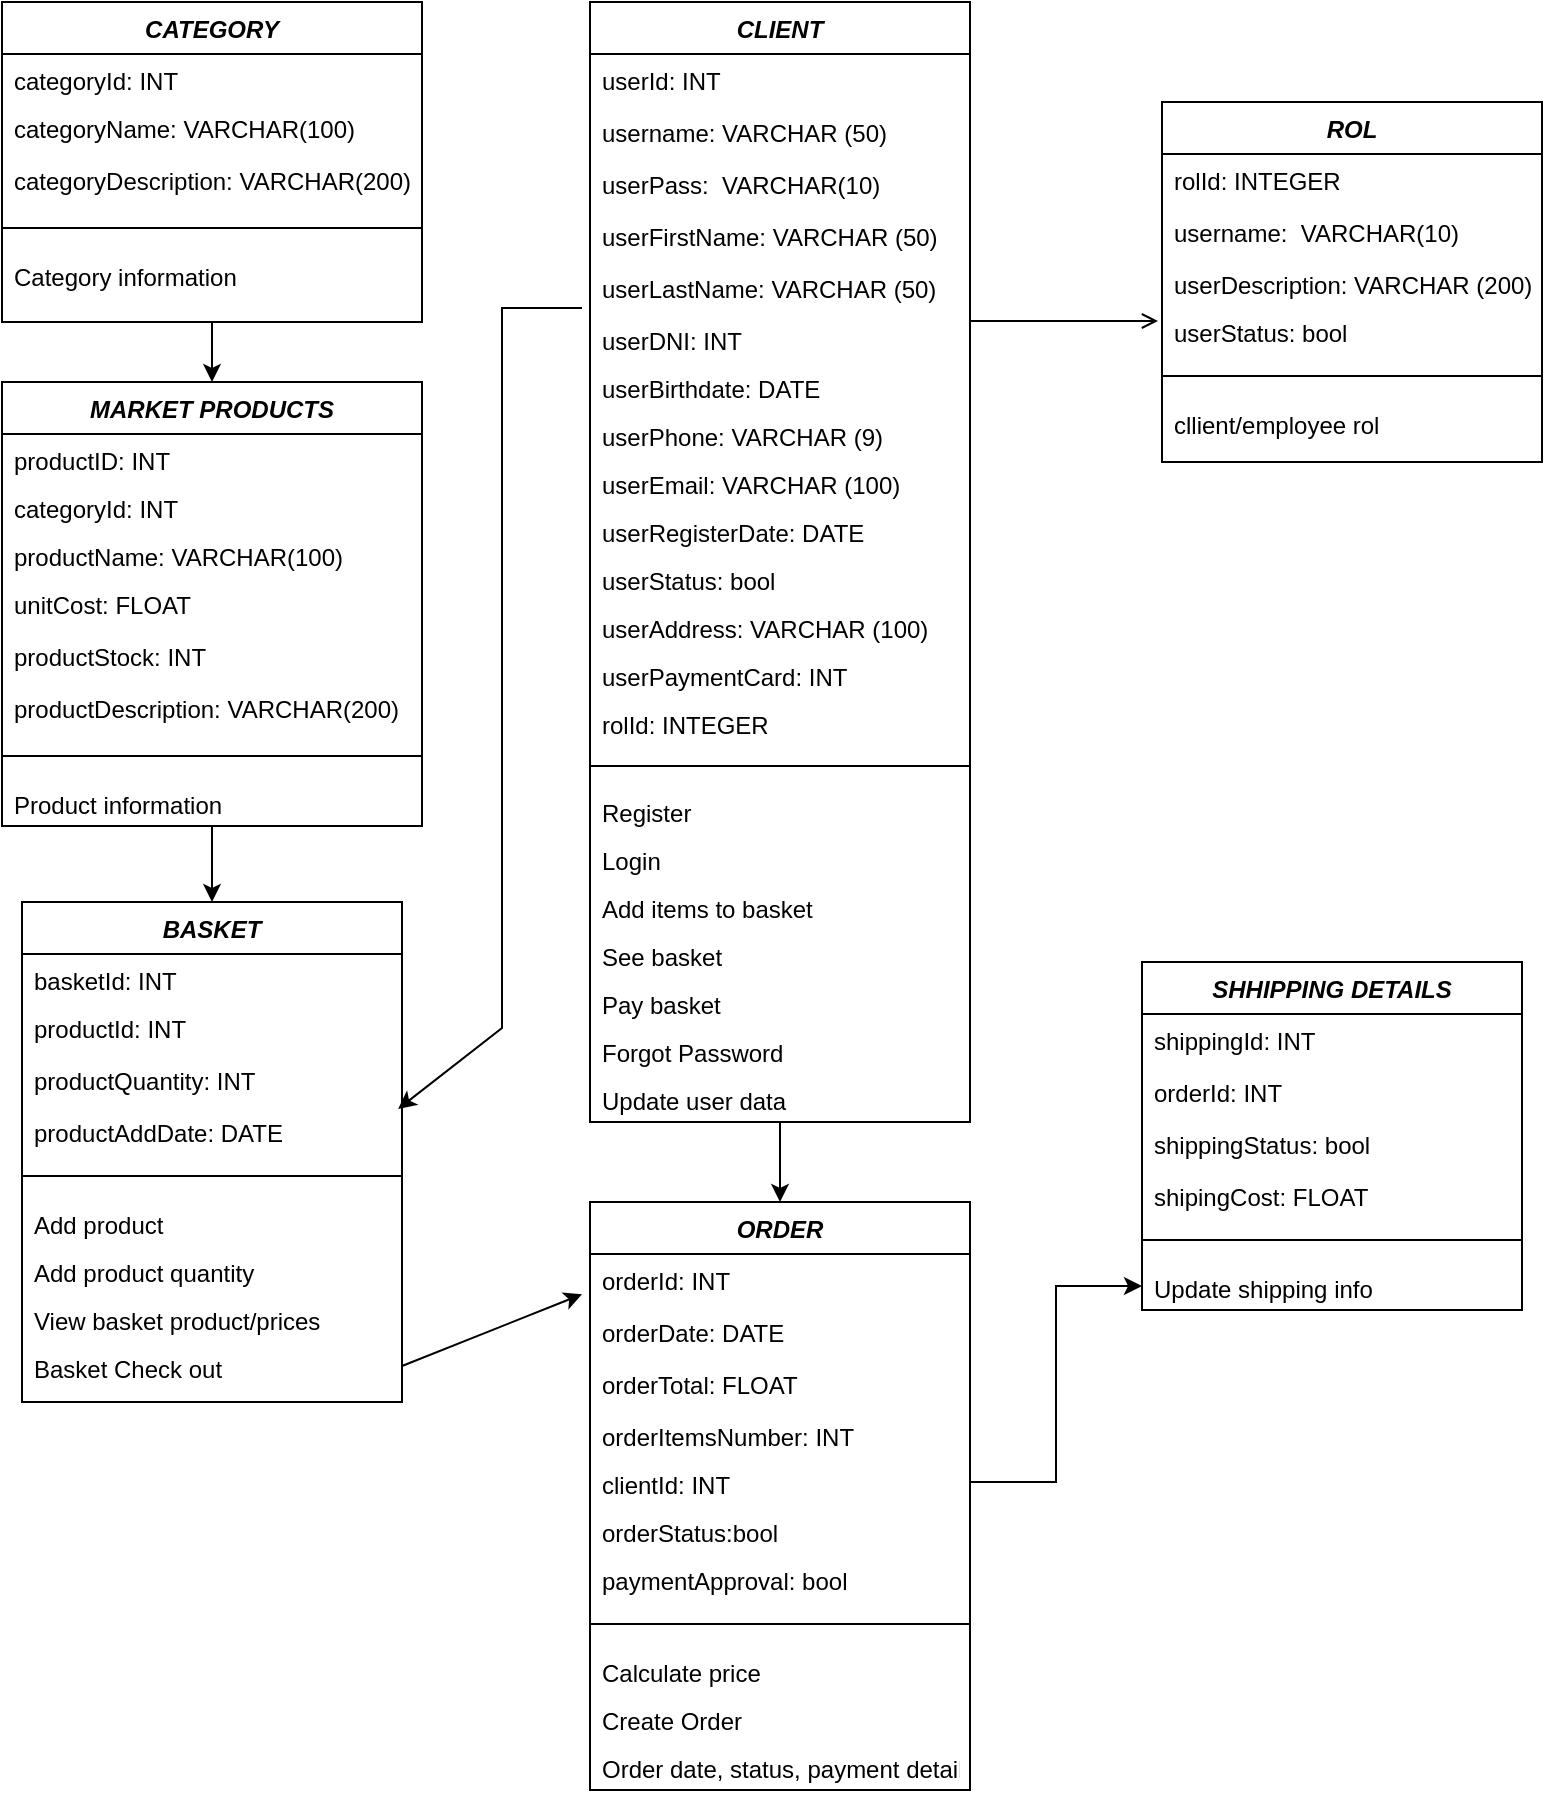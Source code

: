 <mxfile version="20.6.0" type="github">
  <diagram id="C5RBs43oDa-KdzZeNtuy" name="Page-1">
    <mxGraphModel dx="1633" dy="465" grid="1" gridSize="10" guides="1" tooltips="1" connect="1" arrows="1" fold="1" page="1" pageScale="1" pageWidth="827" pageHeight="1169" math="0" shadow="0">
      <root>
        <mxCell id="WIyWlLk6GJQsqaUBKTNV-0" />
        <mxCell id="WIyWlLk6GJQsqaUBKTNV-1" parent="WIyWlLk6GJQsqaUBKTNV-0" />
        <mxCell id="_sYlSpWN1HYsYs82sBQ6-72" value="" style="edgeStyle=orthogonalEdgeStyle;rounded=0;orthogonalLoop=1;jettySize=auto;html=1;entryX=0.5;entryY=0;entryDx=0;entryDy=0;" parent="WIyWlLk6GJQsqaUBKTNV-1" source="zkfFHV4jXpPFQw0GAbJ--0" target="_sYlSpWN1HYsYs82sBQ6-48" edge="1">
          <mxGeometry relative="1" as="geometry" />
        </mxCell>
        <mxCell id="zkfFHV4jXpPFQw0GAbJ--0" value="CLIENT" style="swimlane;fontStyle=3;align=center;verticalAlign=top;childLayout=stackLayout;horizontal=1;startSize=26;horizontalStack=0;resizeParent=1;resizeLast=0;collapsible=1;marginBottom=0;rounded=0;shadow=0;strokeWidth=1;" parent="WIyWlLk6GJQsqaUBKTNV-1" vertex="1">
          <mxGeometry x="224" y="30" width="190" height="560" as="geometry">
            <mxRectangle x="230" y="140" width="160" height="26" as="alternateBounds" />
          </mxGeometry>
        </mxCell>
        <mxCell id="zkfFHV4jXpPFQw0GAbJ--1" value="userId: INT" style="text;align=left;verticalAlign=top;spacingLeft=4;spacingRight=4;overflow=hidden;rotatable=0;points=[[0,0.5],[1,0.5]];portConstraint=eastwest;" parent="zkfFHV4jXpPFQw0GAbJ--0" vertex="1">
          <mxGeometry y="26" width="190" height="26" as="geometry" />
        </mxCell>
        <mxCell id="zkfFHV4jXpPFQw0GAbJ--3" value="username: VARCHAR (50)" style="text;align=left;verticalAlign=top;spacingLeft=4;spacingRight=4;overflow=hidden;rotatable=0;points=[[0,0.5],[1,0.5]];portConstraint=eastwest;rounded=0;shadow=0;html=0;" parent="zkfFHV4jXpPFQw0GAbJ--0" vertex="1">
          <mxGeometry y="52" width="190" height="26" as="geometry" />
        </mxCell>
        <mxCell id="zkfFHV4jXpPFQw0GAbJ--2" value="userPass:  VARCHAR(10)" style="text;align=left;verticalAlign=top;spacingLeft=4;spacingRight=4;overflow=hidden;rotatable=0;points=[[0,0.5],[1,0.5]];portConstraint=eastwest;rounded=0;shadow=0;html=0;" parent="zkfFHV4jXpPFQw0GAbJ--0" vertex="1">
          <mxGeometry y="78" width="190" height="26" as="geometry" />
        </mxCell>
        <mxCell id="_sYlSpWN1HYsYs82sBQ6-0" value="userFirstName: VARCHAR (50)" style="text;align=left;verticalAlign=top;spacingLeft=4;spacingRight=4;overflow=hidden;rotatable=0;points=[[0,0.5],[1,0.5]];portConstraint=eastwest;rounded=0;shadow=0;html=0;" parent="zkfFHV4jXpPFQw0GAbJ--0" vertex="1">
          <mxGeometry y="104" width="190" height="26" as="geometry" />
        </mxCell>
        <mxCell id="_sYlSpWN1HYsYs82sBQ6-1" value="userLastName: VARCHAR (50)" style="text;align=left;verticalAlign=top;spacingLeft=4;spacingRight=4;overflow=hidden;rotatable=0;points=[[0,0.5],[1,0.5]];portConstraint=eastwest;rounded=0;shadow=0;html=0;" parent="zkfFHV4jXpPFQw0GAbJ--0" vertex="1">
          <mxGeometry y="130" width="190" height="26" as="geometry" />
        </mxCell>
        <mxCell id="HWUBUczun7akZG6CtxvM-0" value="userDNI: INT" style="text;align=left;verticalAlign=top;spacingLeft=4;spacingRight=4;overflow=hidden;rotatable=0;points=[[0,0.5],[1,0.5]];portConstraint=eastwest;rounded=0;shadow=0;html=0;" parent="zkfFHV4jXpPFQw0GAbJ--0" vertex="1">
          <mxGeometry y="156" width="190" height="24" as="geometry" />
        </mxCell>
        <mxCell id="HWUBUczun7akZG6CtxvM-1" value="userBirthdate: DATE" style="text;align=left;verticalAlign=top;spacingLeft=4;spacingRight=4;overflow=hidden;rotatable=0;points=[[0,0.5],[1,0.5]];portConstraint=eastwest;rounded=0;shadow=0;html=0;" parent="zkfFHV4jXpPFQw0GAbJ--0" vertex="1">
          <mxGeometry y="180" width="190" height="24" as="geometry" />
        </mxCell>
        <mxCell id="HWUBUczun7akZG6CtxvM-2" value="userPhone: VARCHAR (9)" style="text;align=left;verticalAlign=top;spacingLeft=4;spacingRight=4;overflow=hidden;rotatable=0;points=[[0,0.5],[1,0.5]];portConstraint=eastwest;rounded=0;shadow=0;html=0;" parent="zkfFHV4jXpPFQw0GAbJ--0" vertex="1">
          <mxGeometry y="204" width="190" height="24" as="geometry" />
        </mxCell>
        <mxCell id="_sYlSpWN1HYsYs82sBQ6-3" value="userEmail: VARCHAR (100)" style="text;align=left;verticalAlign=top;spacingLeft=4;spacingRight=4;overflow=hidden;rotatable=0;points=[[0,0.5],[1,0.5]];portConstraint=eastwest;rounded=0;shadow=0;html=0;" parent="zkfFHV4jXpPFQw0GAbJ--0" vertex="1">
          <mxGeometry y="228" width="190" height="24" as="geometry" />
        </mxCell>
        <mxCell id="_sYlSpWN1HYsYs82sBQ6-2" value="userRegisterDate: DATE" style="text;align=left;verticalAlign=top;spacingLeft=4;spacingRight=4;overflow=hidden;rotatable=0;points=[[0,0.5],[1,0.5]];portConstraint=eastwest;rounded=0;shadow=0;html=0;" parent="zkfFHV4jXpPFQw0GAbJ--0" vertex="1">
          <mxGeometry y="252" width="190" height="24" as="geometry" />
        </mxCell>
        <mxCell id="_sYlSpWN1HYsYs82sBQ6-12" value="userStatus: bool" style="text;align=left;verticalAlign=top;spacingLeft=4;spacingRight=4;overflow=hidden;rotatable=0;points=[[0,0.5],[1,0.5]];portConstraint=eastwest;rounded=0;shadow=0;html=0;" parent="zkfFHV4jXpPFQw0GAbJ--0" vertex="1">
          <mxGeometry y="276" width="190" height="24" as="geometry" />
        </mxCell>
        <mxCell id="_sYlSpWN1HYsYs82sBQ6-30" value="userAddress: VARCHAR (100)" style="text;align=left;verticalAlign=top;spacingLeft=4;spacingRight=4;overflow=hidden;rotatable=0;points=[[0,0.5],[1,0.5]];portConstraint=eastwest;rounded=0;shadow=0;html=0;" parent="zkfFHV4jXpPFQw0GAbJ--0" vertex="1">
          <mxGeometry y="300" width="190" height="24" as="geometry" />
        </mxCell>
        <mxCell id="_sYlSpWN1HYsYs82sBQ6-31" value="userPaymentCard: INT" style="text;align=left;verticalAlign=top;spacingLeft=4;spacingRight=4;overflow=hidden;rotatable=0;points=[[0,0.5],[1,0.5]];portConstraint=eastwest;rounded=0;shadow=0;html=0;" parent="zkfFHV4jXpPFQw0GAbJ--0" vertex="1">
          <mxGeometry y="324" width="190" height="24" as="geometry" />
        </mxCell>
        <mxCell id="HWUBUczun7akZG6CtxvM-3" value="rolId: INTEGER" style="text;align=left;verticalAlign=top;spacingLeft=4;spacingRight=4;overflow=hidden;rotatable=0;points=[[0,0.5],[1,0.5]];portConstraint=eastwest;rounded=0;shadow=0;html=0;" parent="zkfFHV4jXpPFQw0GAbJ--0" vertex="1">
          <mxGeometry y="348" width="190" height="24" as="geometry" />
        </mxCell>
        <mxCell id="zkfFHV4jXpPFQw0GAbJ--4" value="" style="line;html=1;strokeWidth=1;align=left;verticalAlign=middle;spacingTop=-1;spacingLeft=3;spacingRight=3;rotatable=0;labelPosition=right;points=[];portConstraint=eastwest;" parent="zkfFHV4jXpPFQw0GAbJ--0" vertex="1">
          <mxGeometry y="372" width="190" height="20" as="geometry" />
        </mxCell>
        <mxCell id="_sYlSpWN1HYsYs82sBQ6-5" value="Register" style="text;align=left;verticalAlign=top;spacingLeft=4;spacingRight=4;overflow=hidden;rotatable=0;points=[[0,0.5],[1,0.5]];portConstraint=eastwest;rounded=0;shadow=0;html=0;" parent="zkfFHV4jXpPFQw0GAbJ--0" vertex="1">
          <mxGeometry y="392" width="190" height="24" as="geometry" />
        </mxCell>
        <mxCell id="_sYlSpWN1HYsYs82sBQ6-6" value="Login" style="text;align=left;verticalAlign=top;spacingLeft=4;spacingRight=4;overflow=hidden;rotatable=0;points=[[0,0.5],[1,0.5]];portConstraint=eastwest;rounded=0;shadow=0;html=0;" parent="zkfFHV4jXpPFQw0GAbJ--0" vertex="1">
          <mxGeometry y="416" width="190" height="24" as="geometry" />
        </mxCell>
        <mxCell id="_sYlSpWN1HYsYs82sBQ6-7" value="Add items to basket" style="text;align=left;verticalAlign=top;spacingLeft=4;spacingRight=4;overflow=hidden;rotatable=0;points=[[0,0.5],[1,0.5]];portConstraint=eastwest;rounded=0;shadow=0;html=0;" parent="zkfFHV4jXpPFQw0GAbJ--0" vertex="1">
          <mxGeometry y="440" width="190" height="24" as="geometry" />
        </mxCell>
        <mxCell id="_sYlSpWN1HYsYs82sBQ6-8" value="See basket" style="text;align=left;verticalAlign=top;spacingLeft=4;spacingRight=4;overflow=hidden;rotatable=0;points=[[0,0.5],[1,0.5]];portConstraint=eastwest;rounded=0;shadow=0;html=0;" parent="zkfFHV4jXpPFQw0GAbJ--0" vertex="1">
          <mxGeometry y="464" width="190" height="24" as="geometry" />
        </mxCell>
        <mxCell id="_sYlSpWN1HYsYs82sBQ6-9" value="Pay basket" style="text;align=left;verticalAlign=top;spacingLeft=4;spacingRight=4;overflow=hidden;rotatable=0;points=[[0,0.5],[1,0.5]];portConstraint=eastwest;rounded=0;shadow=0;html=0;" parent="zkfFHV4jXpPFQw0GAbJ--0" vertex="1">
          <mxGeometry y="488" width="190" height="24" as="geometry" />
        </mxCell>
        <mxCell id="_sYlSpWN1HYsYs82sBQ6-11" value="Forgot Password" style="text;align=left;verticalAlign=top;spacingLeft=4;spacingRight=4;overflow=hidden;rotatable=0;points=[[0,0.5],[1,0.5]];portConstraint=eastwest;rounded=0;shadow=0;html=0;" parent="zkfFHV4jXpPFQw0GAbJ--0" vertex="1">
          <mxGeometry y="512" width="190" height="24" as="geometry" />
        </mxCell>
        <mxCell id="_sYlSpWN1HYsYs82sBQ6-10" value="Update user data" style="text;align=left;verticalAlign=top;spacingLeft=4;spacingRight=4;overflow=hidden;rotatable=0;points=[[0,0.5],[1,0.5]];portConstraint=eastwest;rounded=0;shadow=0;html=0;" parent="zkfFHV4jXpPFQw0GAbJ--0" vertex="1">
          <mxGeometry y="536" width="190" height="24" as="geometry" />
        </mxCell>
        <mxCell id="zkfFHV4jXpPFQw0GAbJ--26" value="" style="endArrow=open;shadow=0;strokeWidth=1;rounded=0;endFill=1;edgeStyle=elbowEdgeStyle;elbow=vertical;" parent="WIyWlLk6GJQsqaUBKTNV-1" source="zkfFHV4jXpPFQw0GAbJ--0" edge="1">
          <mxGeometry x="0.5" y="41" relative="1" as="geometry">
            <mxPoint x="380" y="192" as="sourcePoint" />
            <mxPoint x="508" y="189.353" as="targetPoint" />
            <mxPoint x="-40" y="32" as="offset" />
          </mxGeometry>
        </mxCell>
        <mxCell id="_sYlSpWN1HYsYs82sBQ6-13" value="ROL" style="swimlane;fontStyle=3;align=center;verticalAlign=top;childLayout=stackLayout;horizontal=1;startSize=26;horizontalStack=0;resizeParent=1;resizeLast=0;collapsible=1;marginBottom=0;rounded=0;shadow=0;strokeWidth=1;" parent="WIyWlLk6GJQsqaUBKTNV-1" vertex="1">
          <mxGeometry x="510" y="80" width="190" height="180" as="geometry">
            <mxRectangle x="230" y="140" width="160" height="26" as="alternateBounds" />
          </mxGeometry>
        </mxCell>
        <mxCell id="_sYlSpWN1HYsYs82sBQ6-16" value="rolId: INTEGER" style="text;align=left;verticalAlign=top;spacingLeft=4;spacingRight=4;overflow=hidden;rotatable=0;points=[[0,0.5],[1,0.5]];portConstraint=eastwest;rounded=0;shadow=0;html=0;" parent="_sYlSpWN1HYsYs82sBQ6-13" vertex="1">
          <mxGeometry y="26" width="190" height="26" as="geometry" />
        </mxCell>
        <mxCell id="_sYlSpWN1HYsYs82sBQ6-15" value="username:  VARCHAR(10)" style="text;align=left;verticalAlign=top;spacingLeft=4;spacingRight=4;overflow=hidden;rotatable=0;points=[[0,0.5],[1,0.5]];portConstraint=eastwest;rounded=0;shadow=0;html=0;" parent="_sYlSpWN1HYsYs82sBQ6-13" vertex="1">
          <mxGeometry y="52" width="190" height="26" as="geometry" />
        </mxCell>
        <mxCell id="_sYlSpWN1HYsYs82sBQ6-20" value="userDescription: VARCHAR (200)" style="text;align=left;verticalAlign=top;spacingLeft=4;spacingRight=4;overflow=hidden;rotatable=0;points=[[0,0.5],[1,0.5]];portConstraint=eastwest;rounded=0;shadow=0;html=0;" parent="_sYlSpWN1HYsYs82sBQ6-13" vertex="1">
          <mxGeometry y="78" width="190" height="24" as="geometry" />
        </mxCell>
        <mxCell id="_sYlSpWN1HYsYs82sBQ6-21" value="userStatus: bool" style="text;align=left;verticalAlign=top;spacingLeft=4;spacingRight=4;overflow=hidden;rotatable=0;points=[[0,0.5],[1,0.5]];portConstraint=eastwest;rounded=0;shadow=0;html=0;" parent="_sYlSpWN1HYsYs82sBQ6-13" vertex="1">
          <mxGeometry y="102" width="190" height="24" as="geometry" />
        </mxCell>
        <mxCell id="_sYlSpWN1HYsYs82sBQ6-22" value="" style="line;html=1;strokeWidth=1;align=left;verticalAlign=middle;spacingTop=-1;spacingLeft=3;spacingRight=3;rotatable=0;labelPosition=right;points=[];portConstraint=eastwest;" parent="_sYlSpWN1HYsYs82sBQ6-13" vertex="1">
          <mxGeometry y="126" width="190" height="22" as="geometry" />
        </mxCell>
        <mxCell id="_sYlSpWN1HYsYs82sBQ6-24" value="cllient/employee rol" style="text;align=left;verticalAlign=top;spacingLeft=4;spacingRight=4;overflow=hidden;rotatable=0;points=[[0,0.5],[1,0.5]];portConstraint=eastwest;rounded=0;shadow=0;html=0;" parent="_sYlSpWN1HYsYs82sBQ6-13" vertex="1">
          <mxGeometry y="148" width="190" height="24" as="geometry" />
        </mxCell>
        <mxCell id="_sYlSpWN1HYsYs82sBQ6-34" value="BASKET" style="swimlane;fontStyle=3;align=center;verticalAlign=top;childLayout=stackLayout;horizontal=1;startSize=26;horizontalStack=0;resizeParent=1;resizeLast=0;collapsible=1;marginBottom=0;rounded=0;shadow=0;strokeWidth=1;" parent="WIyWlLk6GJQsqaUBKTNV-1" vertex="1">
          <mxGeometry x="-60" y="480" width="190" height="250" as="geometry">
            <mxRectangle x="230" y="140" width="160" height="26" as="alternateBounds" />
          </mxGeometry>
        </mxCell>
        <mxCell id="_sYlSpWN1HYsYs82sBQ6-37" value="basketId: INT" style="text;align=left;verticalAlign=top;spacingLeft=4;spacingRight=4;overflow=hidden;rotatable=0;points=[[0,0.5],[1,0.5]];portConstraint=eastwest;rounded=0;shadow=0;html=0;" parent="_sYlSpWN1HYsYs82sBQ6-34" vertex="1">
          <mxGeometry y="26" width="190" height="24" as="geometry" />
        </mxCell>
        <mxCell id="_sYlSpWN1HYsYs82sBQ6-35" value="productId: INT" style="text;align=left;verticalAlign=top;spacingLeft=4;spacingRight=4;overflow=hidden;rotatable=0;points=[[0,0.5],[1,0.5]];portConstraint=eastwest;rounded=0;shadow=0;html=0;" parent="_sYlSpWN1HYsYs82sBQ6-34" vertex="1">
          <mxGeometry y="50" width="190" height="26" as="geometry" />
        </mxCell>
        <mxCell id="_sYlSpWN1HYsYs82sBQ6-36" value="productQuantity: INT" style="text;align=left;verticalAlign=top;spacingLeft=4;spacingRight=4;overflow=hidden;rotatable=0;points=[[0,0.5],[1,0.5]];portConstraint=eastwest;rounded=0;shadow=0;html=0;" parent="_sYlSpWN1HYsYs82sBQ6-34" vertex="1">
          <mxGeometry y="76" width="190" height="26" as="geometry" />
        </mxCell>
        <mxCell id="_sYlSpWN1HYsYs82sBQ6-38" value="productAddDate: DATE" style="text;align=left;verticalAlign=top;spacingLeft=4;spacingRight=4;overflow=hidden;rotatable=0;points=[[0,0.5],[1,0.5]];portConstraint=eastwest;rounded=0;shadow=0;html=0;" parent="_sYlSpWN1HYsYs82sBQ6-34" vertex="1">
          <mxGeometry y="102" width="190" height="24" as="geometry" />
        </mxCell>
        <mxCell id="_sYlSpWN1HYsYs82sBQ6-40" value="" style="line;html=1;strokeWidth=1;align=left;verticalAlign=middle;spacingTop=-1;spacingLeft=3;spacingRight=3;rotatable=0;labelPosition=right;points=[];portConstraint=eastwest;" parent="_sYlSpWN1HYsYs82sBQ6-34" vertex="1">
          <mxGeometry y="126" width="190" height="22" as="geometry" />
        </mxCell>
        <mxCell id="_sYlSpWN1HYsYs82sBQ6-41" value="Add product" style="text;align=left;verticalAlign=top;spacingLeft=4;spacingRight=4;overflow=hidden;rotatable=0;points=[[0,0.5],[1,0.5]];portConstraint=eastwest;rounded=0;shadow=0;html=0;" parent="_sYlSpWN1HYsYs82sBQ6-34" vertex="1">
          <mxGeometry y="148" width="190" height="24" as="geometry" />
        </mxCell>
        <mxCell id="_sYlSpWN1HYsYs82sBQ6-42" value="Add product quantity" style="text;align=left;verticalAlign=top;spacingLeft=4;spacingRight=4;overflow=hidden;rotatable=0;points=[[0,0.5],[1,0.5]];portConstraint=eastwest;rounded=0;shadow=0;html=0;" parent="_sYlSpWN1HYsYs82sBQ6-34" vertex="1">
          <mxGeometry y="172" width="190" height="24" as="geometry" />
        </mxCell>
        <mxCell id="_sYlSpWN1HYsYs82sBQ6-102" value="View basket product/prices" style="text;align=left;verticalAlign=top;spacingLeft=4;spacingRight=4;overflow=hidden;rotatable=0;points=[[0,0.5],[1,0.5]];portConstraint=eastwest;rounded=0;shadow=0;html=0;" parent="_sYlSpWN1HYsYs82sBQ6-34" vertex="1">
          <mxGeometry y="196" width="190" height="24" as="geometry" />
        </mxCell>
        <mxCell id="_sYlSpWN1HYsYs82sBQ6-43" value="Basket Check out" style="text;align=left;verticalAlign=top;spacingLeft=4;spacingRight=4;overflow=hidden;rotatable=0;points=[[0,0.5],[1,0.5]];portConstraint=eastwest;rounded=0;shadow=0;html=0;" parent="_sYlSpWN1HYsYs82sBQ6-34" vertex="1">
          <mxGeometry y="220" width="190" height="24" as="geometry" />
        </mxCell>
        <mxCell id="_sYlSpWN1HYsYs82sBQ6-45" value="" style="endArrow=classic;html=1;rounded=0;entryX=0.99;entryY=0.061;entryDx=0;entryDy=0;entryPerimeter=0;" parent="WIyWlLk6GJQsqaUBKTNV-1" target="_sYlSpWN1HYsYs82sBQ6-38" edge="1">
          <mxGeometry width="50" height="50" relative="1" as="geometry">
            <mxPoint x="220" y="183" as="sourcePoint" />
            <mxPoint x="220" y="194" as="targetPoint" />
            <Array as="points">
              <mxPoint x="180" y="183" />
              <mxPoint x="180" y="543" />
            </Array>
          </mxGeometry>
        </mxCell>
        <mxCell id="_sYlSpWN1HYsYs82sBQ6-48" value="ORDER" style="swimlane;fontStyle=3;align=center;verticalAlign=top;childLayout=stackLayout;horizontal=1;startSize=26;horizontalStack=0;resizeParent=1;resizeLast=0;collapsible=1;marginBottom=0;rounded=0;shadow=0;strokeWidth=1;" parent="WIyWlLk6GJQsqaUBKTNV-1" vertex="1">
          <mxGeometry x="224" y="630" width="190" height="294" as="geometry">
            <mxRectangle x="230" y="140" width="160" height="26" as="alternateBounds" />
          </mxGeometry>
        </mxCell>
        <mxCell id="_sYlSpWN1HYsYs82sBQ6-49" value="orderId: INT" style="text;align=left;verticalAlign=top;spacingLeft=4;spacingRight=4;overflow=hidden;rotatable=0;points=[[0,0.5],[1,0.5]];portConstraint=eastwest;rounded=0;shadow=0;html=0;" parent="_sYlSpWN1HYsYs82sBQ6-48" vertex="1">
          <mxGeometry y="26" width="190" height="26" as="geometry" />
        </mxCell>
        <mxCell id="_sYlSpWN1HYsYs82sBQ6-50" value="orderDate: DATE" style="text;align=left;verticalAlign=top;spacingLeft=4;spacingRight=4;overflow=hidden;rotatable=0;points=[[0,0.5],[1,0.5]];portConstraint=eastwest;rounded=0;shadow=0;html=0;" parent="_sYlSpWN1HYsYs82sBQ6-48" vertex="1">
          <mxGeometry y="52" width="190" height="26" as="geometry" />
        </mxCell>
        <mxCell id="_sYlSpWN1HYsYs82sBQ6-66" value="orderTotal: FLOAT" style="text;align=left;verticalAlign=top;spacingLeft=4;spacingRight=4;overflow=hidden;rotatable=0;points=[[0,0.5],[1,0.5]];portConstraint=eastwest;rounded=0;shadow=0;html=0;" parent="_sYlSpWN1HYsYs82sBQ6-48" vertex="1">
          <mxGeometry y="78" width="190" height="26" as="geometry" />
        </mxCell>
        <mxCell id="_sYlSpWN1HYsYs82sBQ6-51" value="orderItemsNumber: INT" style="text;align=left;verticalAlign=top;spacingLeft=4;spacingRight=4;overflow=hidden;rotatable=0;points=[[0,0.5],[1,0.5]];portConstraint=eastwest;rounded=0;shadow=0;html=0;" parent="_sYlSpWN1HYsYs82sBQ6-48" vertex="1">
          <mxGeometry y="104" width="190" height="24" as="geometry" />
        </mxCell>
        <mxCell id="_sYlSpWN1HYsYs82sBQ6-52" value="clientId: INT" style="text;align=left;verticalAlign=top;spacingLeft=4;spacingRight=4;overflow=hidden;rotatable=0;points=[[0,0.5],[1,0.5]];portConstraint=eastwest;rounded=0;shadow=0;html=0;" parent="_sYlSpWN1HYsYs82sBQ6-48" vertex="1">
          <mxGeometry y="128" width="190" height="24" as="geometry" />
        </mxCell>
        <mxCell id="_sYlSpWN1HYsYs82sBQ6-53" value="orderStatus:bool" style="text;align=left;verticalAlign=top;spacingLeft=4;spacingRight=4;overflow=hidden;rotatable=0;points=[[0,0.5],[1,0.5]];portConstraint=eastwest;rounded=0;shadow=0;html=0;" parent="_sYlSpWN1HYsYs82sBQ6-48" vertex="1">
          <mxGeometry y="152" width="190" height="24" as="geometry" />
        </mxCell>
        <mxCell id="_sYlSpWN1HYsYs82sBQ6-75" value="paymentApproval: bool" style="text;align=left;verticalAlign=top;spacingLeft=4;spacingRight=4;overflow=hidden;rotatable=0;points=[[0,0.5],[1,0.5]];portConstraint=eastwest;rounded=0;shadow=0;html=0;" parent="_sYlSpWN1HYsYs82sBQ6-48" vertex="1">
          <mxGeometry y="176" width="190" height="24" as="geometry" />
        </mxCell>
        <mxCell id="_sYlSpWN1HYsYs82sBQ6-54" value="" style="line;html=1;strokeWidth=1;align=left;verticalAlign=middle;spacingTop=-1;spacingLeft=3;spacingRight=3;rotatable=0;labelPosition=right;points=[];portConstraint=eastwest;" parent="_sYlSpWN1HYsYs82sBQ6-48" vertex="1">
          <mxGeometry y="200" width="190" height="22" as="geometry" />
        </mxCell>
        <mxCell id="_sYlSpWN1HYsYs82sBQ6-71" value="Calculate price" style="text;align=left;verticalAlign=top;spacingLeft=4;spacingRight=4;overflow=hidden;rotatable=0;points=[[0,0.5],[1,0.5]];portConstraint=eastwest;rounded=0;shadow=0;html=0;" parent="_sYlSpWN1HYsYs82sBQ6-48" vertex="1">
          <mxGeometry y="222" width="190" height="24" as="geometry" />
        </mxCell>
        <mxCell id="_sYlSpWN1HYsYs82sBQ6-76" value="Create Order" style="text;align=left;verticalAlign=top;spacingLeft=4;spacingRight=4;overflow=hidden;rotatable=0;points=[[0,0.5],[1,0.5]];portConstraint=eastwest;rounded=0;shadow=0;html=0;" parent="_sYlSpWN1HYsYs82sBQ6-48" vertex="1">
          <mxGeometry y="246" width="190" height="24" as="geometry" />
        </mxCell>
        <mxCell id="_sYlSpWN1HYsYs82sBQ6-103" value="Order date, status, payment details" style="text;align=left;verticalAlign=top;spacingLeft=4;spacingRight=4;overflow=hidden;rotatable=0;points=[[0,0.5],[1,0.5]];portConstraint=eastwest;rounded=0;shadow=0;html=0;" parent="_sYlSpWN1HYsYs82sBQ6-48" vertex="1">
          <mxGeometry y="270" width="190" height="24" as="geometry" />
        </mxCell>
        <mxCell id="_sYlSpWN1HYsYs82sBQ6-56" value="SHHIPPING DETAILS" style="swimlane;fontStyle=3;align=center;verticalAlign=top;childLayout=stackLayout;horizontal=1;startSize=26;horizontalStack=0;resizeParent=1;resizeLast=0;collapsible=1;marginBottom=0;rounded=0;shadow=0;strokeWidth=1;" parent="WIyWlLk6GJQsqaUBKTNV-1" vertex="1">
          <mxGeometry x="500" y="510" width="190" height="174" as="geometry">
            <mxRectangle x="230" y="140" width="160" height="26" as="alternateBounds" />
          </mxGeometry>
        </mxCell>
        <mxCell id="_sYlSpWN1HYsYs82sBQ6-57" value="shippingId: INT" style="text;align=left;verticalAlign=top;spacingLeft=4;spacingRight=4;overflow=hidden;rotatable=0;points=[[0,0.5],[1,0.5]];portConstraint=eastwest;rounded=0;shadow=0;html=0;" parent="_sYlSpWN1HYsYs82sBQ6-56" vertex="1">
          <mxGeometry y="26" width="190" height="26" as="geometry" />
        </mxCell>
        <mxCell id="HWUBUczun7akZG6CtxvM-15" value="orderId: INT" style="text;align=left;verticalAlign=top;spacingLeft=4;spacingRight=4;overflow=hidden;rotatable=0;points=[[0,0.5],[1,0.5]];portConstraint=eastwest;rounded=0;shadow=0;html=0;" parent="_sYlSpWN1HYsYs82sBQ6-56" vertex="1">
          <mxGeometry y="52" width="190" height="26" as="geometry" />
        </mxCell>
        <mxCell id="_sYlSpWN1HYsYs82sBQ6-58" value="shippingStatus: bool" style="text;align=left;verticalAlign=top;spacingLeft=4;spacingRight=4;overflow=hidden;rotatable=0;points=[[0,0.5],[1,0.5]];portConstraint=eastwest;rounded=0;shadow=0;html=0;" parent="_sYlSpWN1HYsYs82sBQ6-56" vertex="1">
          <mxGeometry y="78" width="190" height="26" as="geometry" />
        </mxCell>
        <mxCell id="_sYlSpWN1HYsYs82sBQ6-59" value="shipingCost: FLOAT" style="text;align=left;verticalAlign=top;spacingLeft=4;spacingRight=4;overflow=hidden;rotatable=0;points=[[0,0.5],[1,0.5]];portConstraint=eastwest;rounded=0;shadow=0;html=0;" parent="_sYlSpWN1HYsYs82sBQ6-56" vertex="1">
          <mxGeometry y="104" width="190" height="24" as="geometry" />
        </mxCell>
        <mxCell id="_sYlSpWN1HYsYs82sBQ6-62" value="" style="line;html=1;strokeWidth=1;align=left;verticalAlign=middle;spacingTop=-1;spacingLeft=3;spacingRight=3;rotatable=0;labelPosition=right;points=[];portConstraint=eastwest;" parent="_sYlSpWN1HYsYs82sBQ6-56" vertex="1">
          <mxGeometry y="128" width="190" height="22" as="geometry" />
        </mxCell>
        <mxCell id="_sYlSpWN1HYsYs82sBQ6-63" value="Update shipping info" style="text;align=left;verticalAlign=top;spacingLeft=4;spacingRight=4;overflow=hidden;rotatable=0;points=[[0,0.5],[1,0.5]];portConstraint=eastwest;rounded=0;shadow=0;html=0;" parent="_sYlSpWN1HYsYs82sBQ6-56" vertex="1">
          <mxGeometry y="150" width="190" height="24" as="geometry" />
        </mxCell>
        <mxCell id="_sYlSpWN1HYsYs82sBQ6-73" value="" style="edgeStyle=orthogonalEdgeStyle;rounded=0;orthogonalLoop=1;jettySize=auto;html=1;" parent="WIyWlLk6GJQsqaUBKTNV-1" source="_sYlSpWN1HYsYs82sBQ6-52" target="_sYlSpWN1HYsYs82sBQ6-63" edge="1">
          <mxGeometry relative="1" as="geometry" />
        </mxCell>
        <mxCell id="_sYlSpWN1HYsYs82sBQ6-78" value="CATEGORY" style="swimlane;fontStyle=3;align=center;verticalAlign=top;childLayout=stackLayout;horizontal=1;startSize=26;horizontalStack=0;resizeParent=1;resizeLast=0;collapsible=1;marginBottom=0;rounded=0;shadow=0;strokeWidth=1;" parent="WIyWlLk6GJQsqaUBKTNV-1" vertex="1">
          <mxGeometry x="-70" y="30" width="210" height="160" as="geometry">
            <mxRectangle x="230" y="140" width="160" height="26" as="alternateBounds" />
          </mxGeometry>
        </mxCell>
        <mxCell id="_sYlSpWN1HYsYs82sBQ6-79" value="categoryId: INT" style="text;align=left;verticalAlign=top;spacingLeft=4;spacingRight=4;overflow=hidden;rotatable=0;points=[[0,0.5],[1,0.5]];portConstraint=eastwest;rounded=0;shadow=0;html=0;" parent="_sYlSpWN1HYsYs82sBQ6-78" vertex="1">
          <mxGeometry y="26" width="210" height="24" as="geometry" />
        </mxCell>
        <mxCell id="_sYlSpWN1HYsYs82sBQ6-80" value="categoryName: VARCHAR(100)" style="text;align=left;verticalAlign=top;spacingLeft=4;spacingRight=4;overflow=hidden;rotatable=0;points=[[0,0.5],[1,0.5]];portConstraint=eastwest;rounded=0;shadow=0;html=0;" parent="_sYlSpWN1HYsYs82sBQ6-78" vertex="1">
          <mxGeometry y="50" width="210" height="26" as="geometry" />
        </mxCell>
        <mxCell id="_sYlSpWN1HYsYs82sBQ6-81" value="categoryDescription: VARCHAR(200)" style="text;align=left;verticalAlign=top;spacingLeft=4;spacingRight=4;overflow=hidden;rotatable=0;points=[[0,0.5],[1,0.5]];portConstraint=eastwest;rounded=0;shadow=0;html=0;" parent="_sYlSpWN1HYsYs82sBQ6-78" vertex="1">
          <mxGeometry y="76" width="210" height="26" as="geometry" />
        </mxCell>
        <mxCell id="_sYlSpWN1HYsYs82sBQ6-83" value="" style="line;html=1;strokeWidth=1;align=left;verticalAlign=middle;spacingTop=-1;spacingLeft=3;spacingRight=3;rotatable=0;labelPosition=right;points=[];portConstraint=eastwest;" parent="_sYlSpWN1HYsYs82sBQ6-78" vertex="1">
          <mxGeometry y="102" width="210" height="22" as="geometry" />
        </mxCell>
        <mxCell id="_sYlSpWN1HYsYs82sBQ6-84" value="Category information" style="text;align=left;verticalAlign=top;spacingLeft=4;spacingRight=4;overflow=hidden;rotatable=0;points=[[0,0.5],[1,0.5]];portConstraint=eastwest;rounded=0;shadow=0;html=0;" parent="_sYlSpWN1HYsYs82sBQ6-78" vertex="1">
          <mxGeometry y="124" width="210" height="24" as="geometry" />
        </mxCell>
        <mxCell id="_sYlSpWN1HYsYs82sBQ6-99" value="" style="endArrow=classic;html=1;rounded=0;entryX=0.5;entryY=0;entryDx=0;entryDy=0;exitX=0.5;exitY=1;exitDx=0;exitDy=0;" parent="WIyWlLk6GJQsqaUBKTNV-1" source="HWUBUczun7akZG6CtxvM-4" target="_sYlSpWN1HYsYs82sBQ6-34" edge="1">
          <mxGeometry width="50" height="50" relative="1" as="geometry">
            <mxPoint x="35" y="190" as="sourcePoint" />
            <mxPoint x="230" y="290" as="targetPoint" />
          </mxGeometry>
        </mxCell>
        <mxCell id="_sYlSpWN1HYsYs82sBQ6-100" value="" style="endArrow=classic;html=1;rounded=0;exitX=1;exitY=0.5;exitDx=0;exitDy=0;entryX=-0.021;entryY=-0.225;entryDx=0;entryDy=0;entryPerimeter=0;" parent="WIyWlLk6GJQsqaUBKTNV-1" target="_sYlSpWN1HYsYs82sBQ6-50" edge="1">
          <mxGeometry width="50" height="50" relative="1" as="geometry">
            <mxPoint x="130" y="712" as="sourcePoint" />
            <mxPoint x="320" y="620" as="targetPoint" />
          </mxGeometry>
        </mxCell>
        <mxCell id="HWUBUczun7akZG6CtxvM-4" value="MARKET PRODUCTS" style="swimlane;fontStyle=3;align=center;verticalAlign=top;childLayout=stackLayout;horizontal=1;startSize=26;horizontalStack=0;resizeParent=1;resizeLast=0;collapsible=1;marginBottom=0;rounded=0;shadow=0;strokeWidth=1;" parent="WIyWlLk6GJQsqaUBKTNV-1" vertex="1">
          <mxGeometry x="-70" y="220" width="210" height="222" as="geometry">
            <mxRectangle x="230" y="140" width="160" height="26" as="alternateBounds" />
          </mxGeometry>
        </mxCell>
        <mxCell id="HWUBUczun7akZG6CtxvM-5" value="productID: INT" style="text;align=left;verticalAlign=top;spacingLeft=4;spacingRight=4;overflow=hidden;rotatable=0;points=[[0,0.5],[1,0.5]];portConstraint=eastwest;rounded=0;shadow=0;html=0;" parent="HWUBUczun7akZG6CtxvM-4" vertex="1">
          <mxGeometry y="26" width="210" height="24" as="geometry" />
        </mxCell>
        <mxCell id="HWUBUczun7akZG6CtxvM-11" value="categoryId: INT" style="text;align=left;verticalAlign=top;spacingLeft=4;spacingRight=4;overflow=hidden;rotatable=0;points=[[0,0.5],[1,0.5]];portConstraint=eastwest;rounded=0;shadow=0;html=0;" parent="HWUBUczun7akZG6CtxvM-4" vertex="1">
          <mxGeometry y="50" width="210" height="24" as="geometry" />
        </mxCell>
        <mxCell id="HWUBUczun7akZG6CtxvM-12" value="productName: VARCHAR(100)" style="text;align=left;verticalAlign=top;spacingLeft=4;spacingRight=4;overflow=hidden;rotatable=0;points=[[0,0.5],[1,0.5]];portConstraint=eastwest;rounded=0;shadow=0;html=0;" parent="HWUBUczun7akZG6CtxvM-4" vertex="1">
          <mxGeometry y="74" width="210" height="24" as="geometry" />
        </mxCell>
        <mxCell id="HWUBUczun7akZG6CtxvM-6" value="unitCost: FLOAT" style="text;align=left;verticalAlign=top;spacingLeft=4;spacingRight=4;overflow=hidden;rotatable=0;points=[[0,0.5],[1,0.5]];portConstraint=eastwest;rounded=0;shadow=0;html=0;" parent="HWUBUczun7akZG6CtxvM-4" vertex="1">
          <mxGeometry y="98" width="210" height="26" as="geometry" />
        </mxCell>
        <mxCell id="HWUBUczun7akZG6CtxvM-7" value="productStock: INT" style="text;align=left;verticalAlign=top;spacingLeft=4;spacingRight=4;overflow=hidden;rotatable=0;points=[[0,0.5],[1,0.5]];portConstraint=eastwest;rounded=0;shadow=0;html=0;" parent="HWUBUczun7akZG6CtxvM-4" vertex="1">
          <mxGeometry y="124" width="210" height="26" as="geometry" />
        </mxCell>
        <mxCell id="HWUBUczun7akZG6CtxvM-13" value="productDescription: VARCHAR(200)" style="text;align=left;verticalAlign=top;spacingLeft=4;spacingRight=4;overflow=hidden;rotatable=0;points=[[0,0.5],[1,0.5]];portConstraint=eastwest;rounded=0;shadow=0;html=0;" parent="HWUBUczun7akZG6CtxvM-4" vertex="1">
          <mxGeometry y="150" width="210" height="26" as="geometry" />
        </mxCell>
        <mxCell id="HWUBUczun7akZG6CtxvM-8" value="" style="line;html=1;strokeWidth=1;align=left;verticalAlign=middle;spacingTop=-1;spacingLeft=3;spacingRight=3;rotatable=0;labelPosition=right;points=[];portConstraint=eastwest;" parent="HWUBUczun7akZG6CtxvM-4" vertex="1">
          <mxGeometry y="176" width="210" height="22" as="geometry" />
        </mxCell>
        <mxCell id="HWUBUczun7akZG6CtxvM-9" value="Product information" style="text;align=left;verticalAlign=top;spacingLeft=4;spacingRight=4;overflow=hidden;rotatable=0;points=[[0,0.5],[1,0.5]];portConstraint=eastwest;rounded=0;shadow=0;html=0;" parent="HWUBUczun7akZG6CtxvM-4" vertex="1">
          <mxGeometry y="198" width="210" height="24" as="geometry" />
        </mxCell>
        <mxCell id="HWUBUczun7akZG6CtxvM-14" value="" style="endArrow=classic;html=1;rounded=0;exitX=0.5;exitY=1;exitDx=0;exitDy=0;entryX=0.5;entryY=0;entryDx=0;entryDy=0;" parent="WIyWlLk6GJQsqaUBKTNV-1" source="_sYlSpWN1HYsYs82sBQ6-78" target="HWUBUczun7akZG6CtxvM-4" edge="1">
          <mxGeometry width="50" height="50" relative="1" as="geometry">
            <mxPoint x="250" y="330" as="sourcePoint" />
            <mxPoint x="300" y="280" as="targetPoint" />
          </mxGeometry>
        </mxCell>
      </root>
    </mxGraphModel>
  </diagram>
</mxfile>
